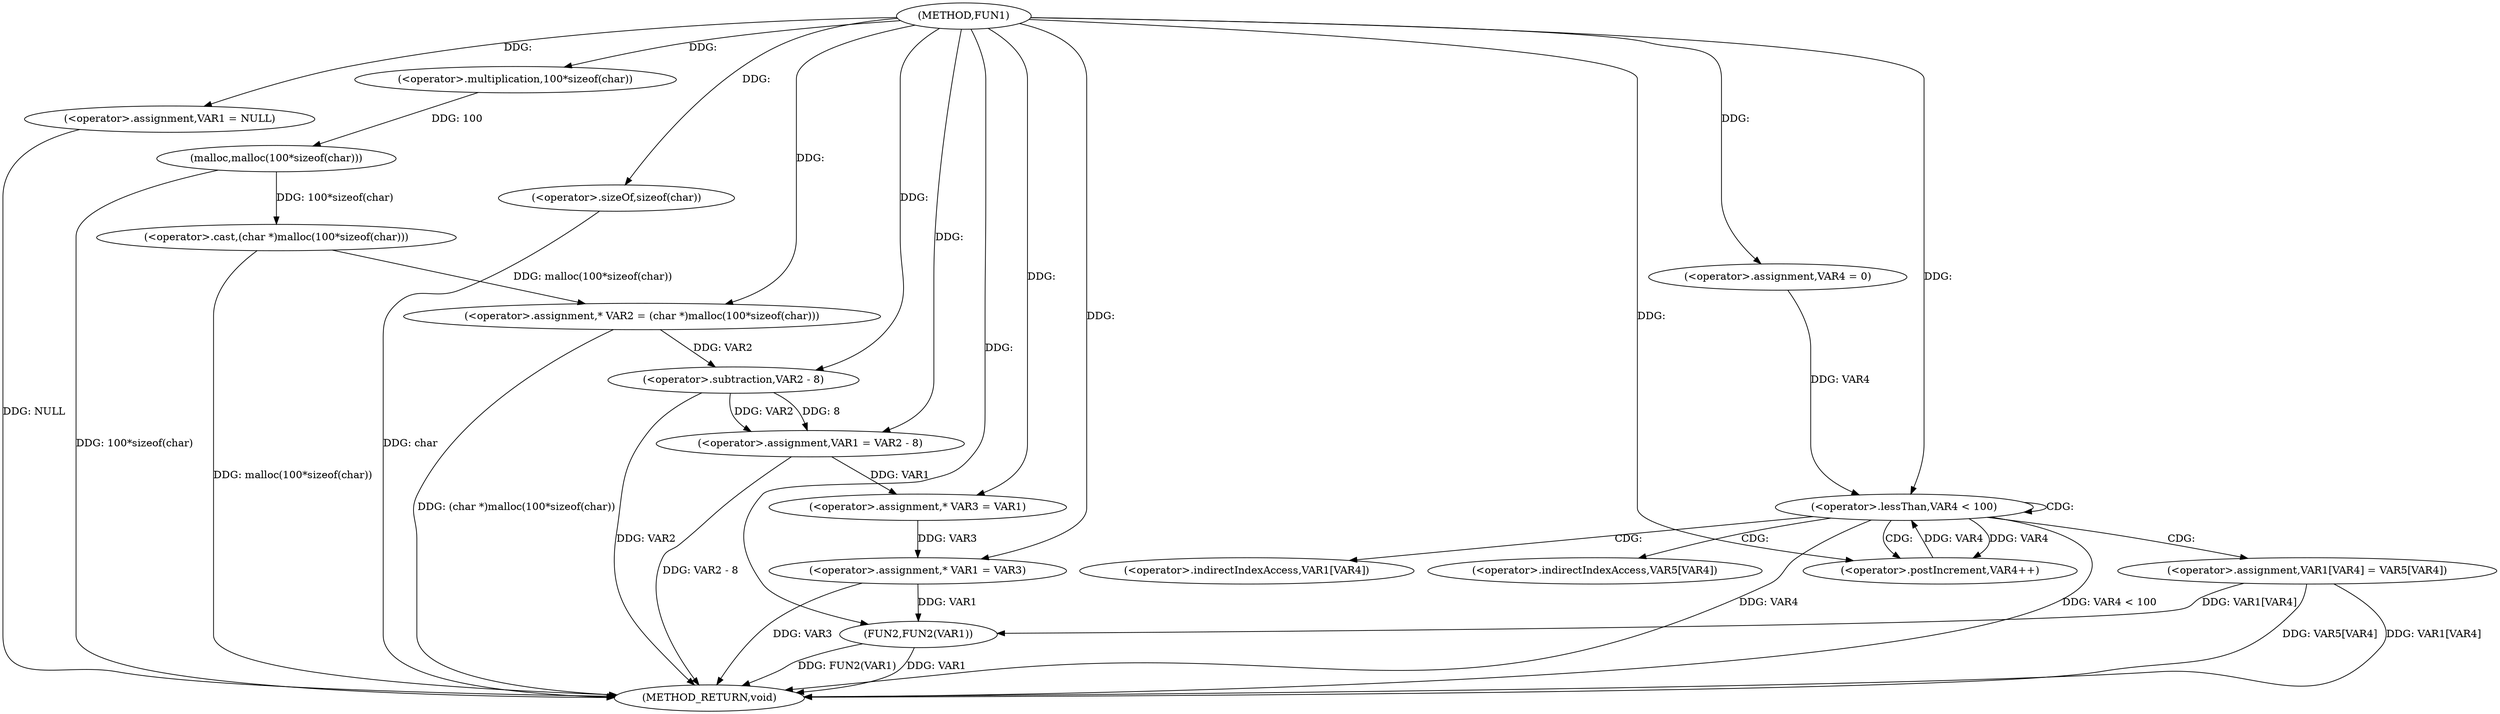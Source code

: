 digraph FUN1 {  
"1000100" [label = "(METHOD,FUN1)" ]
"1000153" [label = "(METHOD_RETURN,void)" ]
"1000103" [label = "(<operator>.assignment,VAR1 = NULL)" ]
"1000108" [label = "(<operator>.assignment,* VAR2 = (char *)malloc(100*sizeof(char)))" ]
"1000110" [label = "(<operator>.cast,(char *)malloc(100*sizeof(char)))" ]
"1000112" [label = "(malloc,malloc(100*sizeof(char)))" ]
"1000113" [label = "(<operator>.multiplication,100*sizeof(char))" ]
"1000115" [label = "(<operator>.sizeOf,sizeof(char))" ]
"1000117" [label = "(<operator>.assignment,VAR1 = VAR2 - 8)" ]
"1000119" [label = "(<operator>.subtraction,VAR2 - 8)" ]
"1000124" [label = "(<operator>.assignment,* VAR3 = VAR1)" ]
"1000128" [label = "(<operator>.assignment,* VAR1 = VAR3)" ]
"1000135" [label = "(<operator>.assignment,VAR4 = 0)" ]
"1000138" [label = "(<operator>.lessThan,VAR4 < 100)" ]
"1000141" [label = "(<operator>.postIncrement,VAR4++)" ]
"1000144" [label = "(<operator>.assignment,VAR1[VAR4] = VAR5[VAR4])" ]
"1000151" [label = "(FUN2,FUN2(VAR1))" ]
"1000145" [label = "(<operator>.indirectIndexAccess,VAR1[VAR4])" ]
"1000148" [label = "(<operator>.indirectIndexAccess,VAR5[VAR4])" ]
  "1000128" -> "1000153"  [ label = "DDG: VAR3"] 
  "1000151" -> "1000153"  [ label = "DDG: FUN2(VAR1)"] 
  "1000103" -> "1000153"  [ label = "DDG: NULL"] 
  "1000151" -> "1000153"  [ label = "DDG: VAR1"] 
  "1000144" -> "1000153"  [ label = "DDG: VAR5[VAR4]"] 
  "1000110" -> "1000153"  [ label = "DDG: malloc(100*sizeof(char))"] 
  "1000144" -> "1000153"  [ label = "DDG: VAR1[VAR4]"] 
  "1000117" -> "1000153"  [ label = "DDG: VAR2 - 8"] 
  "1000115" -> "1000153"  [ label = "DDG: char"] 
  "1000138" -> "1000153"  [ label = "DDG: VAR4"] 
  "1000112" -> "1000153"  [ label = "DDG: 100*sizeof(char)"] 
  "1000108" -> "1000153"  [ label = "DDG: (char *)malloc(100*sizeof(char))"] 
  "1000119" -> "1000153"  [ label = "DDG: VAR2"] 
  "1000138" -> "1000153"  [ label = "DDG: VAR4 < 100"] 
  "1000100" -> "1000103"  [ label = "DDG: "] 
  "1000110" -> "1000108"  [ label = "DDG: malloc(100*sizeof(char))"] 
  "1000100" -> "1000108"  [ label = "DDG: "] 
  "1000112" -> "1000110"  [ label = "DDG: 100*sizeof(char)"] 
  "1000113" -> "1000112"  [ label = "DDG: 100"] 
  "1000100" -> "1000113"  [ label = "DDG: "] 
  "1000100" -> "1000115"  [ label = "DDG: "] 
  "1000119" -> "1000117"  [ label = "DDG: VAR2"] 
  "1000119" -> "1000117"  [ label = "DDG: 8"] 
  "1000100" -> "1000117"  [ label = "DDG: "] 
  "1000108" -> "1000119"  [ label = "DDG: VAR2"] 
  "1000100" -> "1000119"  [ label = "DDG: "] 
  "1000117" -> "1000124"  [ label = "DDG: VAR1"] 
  "1000100" -> "1000124"  [ label = "DDG: "] 
  "1000124" -> "1000128"  [ label = "DDG: VAR3"] 
  "1000100" -> "1000128"  [ label = "DDG: "] 
  "1000100" -> "1000135"  [ label = "DDG: "] 
  "1000141" -> "1000138"  [ label = "DDG: VAR4"] 
  "1000135" -> "1000138"  [ label = "DDG: VAR4"] 
  "1000100" -> "1000138"  [ label = "DDG: "] 
  "1000138" -> "1000141"  [ label = "DDG: VAR4"] 
  "1000100" -> "1000141"  [ label = "DDG: "] 
  "1000128" -> "1000151"  [ label = "DDG: VAR1"] 
  "1000144" -> "1000151"  [ label = "DDG: VAR1[VAR4]"] 
  "1000100" -> "1000151"  [ label = "DDG: "] 
  "1000138" -> "1000141"  [ label = "CDG: "] 
  "1000138" -> "1000145"  [ label = "CDG: "] 
  "1000138" -> "1000148"  [ label = "CDG: "] 
  "1000138" -> "1000144"  [ label = "CDG: "] 
  "1000138" -> "1000138"  [ label = "CDG: "] 
}
